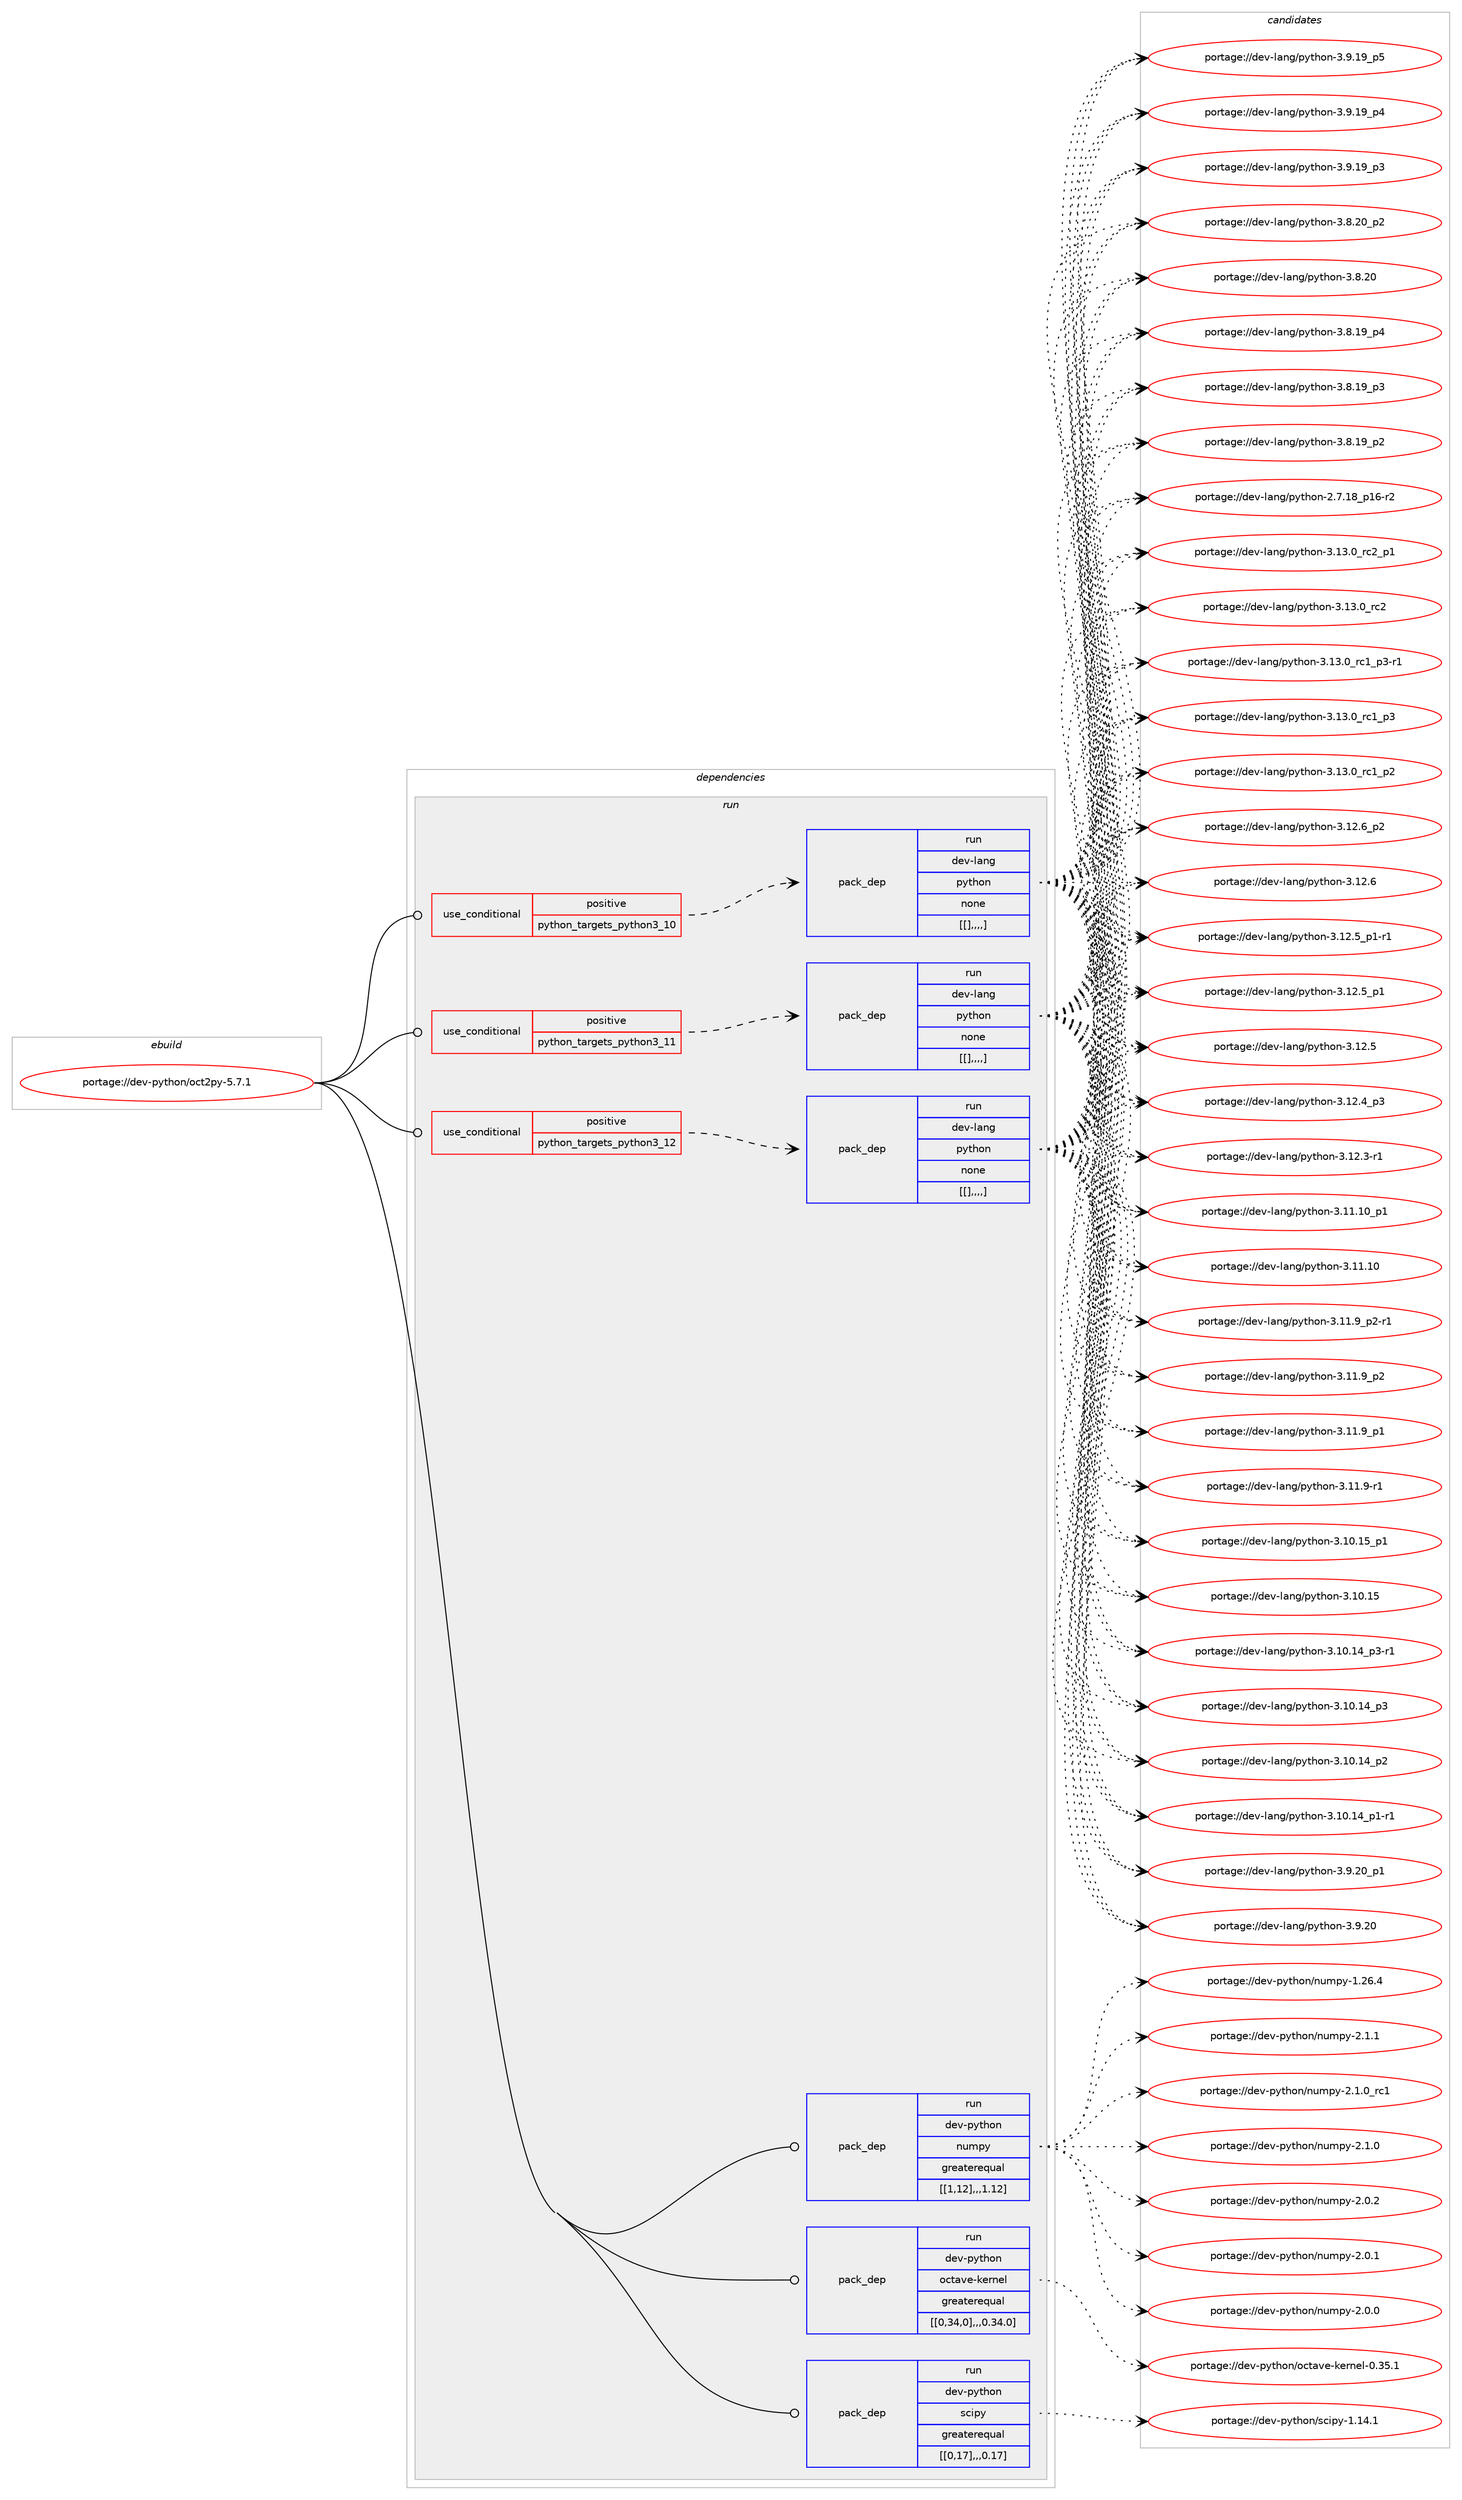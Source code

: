 digraph prolog {

# *************
# Graph options
# *************

newrank=true;
concentrate=true;
compound=true;
graph [rankdir=LR,fontname=Helvetica,fontsize=10,ranksep=1.5];#, ranksep=2.5, nodesep=0.2];
edge  [arrowhead=vee];
node  [fontname=Helvetica,fontsize=10];

# **********
# The ebuild
# **********

subgraph cluster_leftcol {
color=gray;
label=<<i>ebuild</i>>;
id [label="portage://dev-python/oct2py-5.7.1", color=red, width=4, href="../dev-python/oct2py-5.7.1.svg"];
}

# ****************
# The dependencies
# ****************

subgraph cluster_midcol {
color=gray;
label=<<i>dependencies</i>>;
subgraph cluster_compile {
fillcolor="#eeeeee";
style=filled;
label=<<i>compile</i>>;
}
subgraph cluster_compileandrun {
fillcolor="#eeeeee";
style=filled;
label=<<i>compile and run</i>>;
}
subgraph cluster_run {
fillcolor="#eeeeee";
style=filled;
label=<<i>run</i>>;
subgraph cond36713 {
dependency155034 [label=<<TABLE BORDER="0" CELLBORDER="1" CELLSPACING="0" CELLPADDING="4"><TR><TD ROWSPAN="3" CELLPADDING="10">use_conditional</TD></TR><TR><TD>positive</TD></TR><TR><TD>python_targets_python3_10</TD></TR></TABLE>>, shape=none, color=red];
subgraph pack117107 {
dependency155035 [label=<<TABLE BORDER="0" CELLBORDER="1" CELLSPACING="0" CELLPADDING="4" WIDTH="220"><TR><TD ROWSPAN="6" CELLPADDING="30">pack_dep</TD></TR><TR><TD WIDTH="110">run</TD></TR><TR><TD>dev-lang</TD></TR><TR><TD>python</TD></TR><TR><TD>none</TD></TR><TR><TD>[[],,,,]</TD></TR></TABLE>>, shape=none, color=blue];
}
dependency155034:e -> dependency155035:w [weight=20,style="dashed",arrowhead="vee"];
}
id:e -> dependency155034:w [weight=20,style="solid",arrowhead="odot"];
subgraph cond36714 {
dependency155036 [label=<<TABLE BORDER="0" CELLBORDER="1" CELLSPACING="0" CELLPADDING="4"><TR><TD ROWSPAN="3" CELLPADDING="10">use_conditional</TD></TR><TR><TD>positive</TD></TR><TR><TD>python_targets_python3_11</TD></TR></TABLE>>, shape=none, color=red];
subgraph pack117108 {
dependency155037 [label=<<TABLE BORDER="0" CELLBORDER="1" CELLSPACING="0" CELLPADDING="4" WIDTH="220"><TR><TD ROWSPAN="6" CELLPADDING="30">pack_dep</TD></TR><TR><TD WIDTH="110">run</TD></TR><TR><TD>dev-lang</TD></TR><TR><TD>python</TD></TR><TR><TD>none</TD></TR><TR><TD>[[],,,,]</TD></TR></TABLE>>, shape=none, color=blue];
}
dependency155036:e -> dependency155037:w [weight=20,style="dashed",arrowhead="vee"];
}
id:e -> dependency155036:w [weight=20,style="solid",arrowhead="odot"];
subgraph cond36715 {
dependency155038 [label=<<TABLE BORDER="0" CELLBORDER="1" CELLSPACING="0" CELLPADDING="4"><TR><TD ROWSPAN="3" CELLPADDING="10">use_conditional</TD></TR><TR><TD>positive</TD></TR><TR><TD>python_targets_python3_12</TD></TR></TABLE>>, shape=none, color=red];
subgraph pack117109 {
dependency155039 [label=<<TABLE BORDER="0" CELLBORDER="1" CELLSPACING="0" CELLPADDING="4" WIDTH="220"><TR><TD ROWSPAN="6" CELLPADDING="30">pack_dep</TD></TR><TR><TD WIDTH="110">run</TD></TR><TR><TD>dev-lang</TD></TR><TR><TD>python</TD></TR><TR><TD>none</TD></TR><TR><TD>[[],,,,]</TD></TR></TABLE>>, shape=none, color=blue];
}
dependency155038:e -> dependency155039:w [weight=20,style="dashed",arrowhead="vee"];
}
id:e -> dependency155038:w [weight=20,style="solid",arrowhead="odot"];
subgraph pack117110 {
dependency155040 [label=<<TABLE BORDER="0" CELLBORDER="1" CELLSPACING="0" CELLPADDING="4" WIDTH="220"><TR><TD ROWSPAN="6" CELLPADDING="30">pack_dep</TD></TR><TR><TD WIDTH="110">run</TD></TR><TR><TD>dev-python</TD></TR><TR><TD>numpy</TD></TR><TR><TD>greaterequal</TD></TR><TR><TD>[[1,12],,,1.12]</TD></TR></TABLE>>, shape=none, color=blue];
}
id:e -> dependency155040:w [weight=20,style="solid",arrowhead="odot"];
subgraph pack117111 {
dependency155041 [label=<<TABLE BORDER="0" CELLBORDER="1" CELLSPACING="0" CELLPADDING="4" WIDTH="220"><TR><TD ROWSPAN="6" CELLPADDING="30">pack_dep</TD></TR><TR><TD WIDTH="110">run</TD></TR><TR><TD>dev-python</TD></TR><TR><TD>octave-kernel</TD></TR><TR><TD>greaterequal</TD></TR><TR><TD>[[0,34,0],,,0.34.0]</TD></TR></TABLE>>, shape=none, color=blue];
}
id:e -> dependency155041:w [weight=20,style="solid",arrowhead="odot"];
subgraph pack117112 {
dependency155042 [label=<<TABLE BORDER="0" CELLBORDER="1" CELLSPACING="0" CELLPADDING="4" WIDTH="220"><TR><TD ROWSPAN="6" CELLPADDING="30">pack_dep</TD></TR><TR><TD WIDTH="110">run</TD></TR><TR><TD>dev-python</TD></TR><TR><TD>scipy</TD></TR><TR><TD>greaterequal</TD></TR><TR><TD>[[0,17],,,0.17]</TD></TR></TABLE>>, shape=none, color=blue];
}
id:e -> dependency155042:w [weight=20,style="solid",arrowhead="odot"];
}
}

# **************
# The candidates
# **************

subgraph cluster_choices {
rank=same;
color=gray;
label=<<i>candidates</i>>;

subgraph choice117107 {
color=black;
nodesep=1;
choice100101118451089711010347112121116104111110455146495146489511499509511249 [label="portage://dev-lang/python-3.13.0_rc2_p1", color=red, width=4,href="../dev-lang/python-3.13.0_rc2_p1.svg"];
choice10010111845108971101034711212111610411111045514649514648951149950 [label="portage://dev-lang/python-3.13.0_rc2", color=red, width=4,href="../dev-lang/python-3.13.0_rc2.svg"];
choice1001011184510897110103471121211161041111104551464951464895114994995112514511449 [label="portage://dev-lang/python-3.13.0_rc1_p3-r1", color=red, width=4,href="../dev-lang/python-3.13.0_rc1_p3-r1.svg"];
choice100101118451089711010347112121116104111110455146495146489511499499511251 [label="portage://dev-lang/python-3.13.0_rc1_p3", color=red, width=4,href="../dev-lang/python-3.13.0_rc1_p3.svg"];
choice100101118451089711010347112121116104111110455146495146489511499499511250 [label="portage://dev-lang/python-3.13.0_rc1_p2", color=red, width=4,href="../dev-lang/python-3.13.0_rc1_p2.svg"];
choice100101118451089711010347112121116104111110455146495046549511250 [label="portage://dev-lang/python-3.12.6_p2", color=red, width=4,href="../dev-lang/python-3.12.6_p2.svg"];
choice10010111845108971101034711212111610411111045514649504654 [label="portage://dev-lang/python-3.12.6", color=red, width=4,href="../dev-lang/python-3.12.6.svg"];
choice1001011184510897110103471121211161041111104551464950465395112494511449 [label="portage://dev-lang/python-3.12.5_p1-r1", color=red, width=4,href="../dev-lang/python-3.12.5_p1-r1.svg"];
choice100101118451089711010347112121116104111110455146495046539511249 [label="portage://dev-lang/python-3.12.5_p1", color=red, width=4,href="../dev-lang/python-3.12.5_p1.svg"];
choice10010111845108971101034711212111610411111045514649504653 [label="portage://dev-lang/python-3.12.5", color=red, width=4,href="../dev-lang/python-3.12.5.svg"];
choice100101118451089711010347112121116104111110455146495046529511251 [label="portage://dev-lang/python-3.12.4_p3", color=red, width=4,href="../dev-lang/python-3.12.4_p3.svg"];
choice100101118451089711010347112121116104111110455146495046514511449 [label="portage://dev-lang/python-3.12.3-r1", color=red, width=4,href="../dev-lang/python-3.12.3-r1.svg"];
choice10010111845108971101034711212111610411111045514649494649489511249 [label="portage://dev-lang/python-3.11.10_p1", color=red, width=4,href="../dev-lang/python-3.11.10_p1.svg"];
choice1001011184510897110103471121211161041111104551464949464948 [label="portage://dev-lang/python-3.11.10", color=red, width=4,href="../dev-lang/python-3.11.10.svg"];
choice1001011184510897110103471121211161041111104551464949465795112504511449 [label="portage://dev-lang/python-3.11.9_p2-r1", color=red, width=4,href="../dev-lang/python-3.11.9_p2-r1.svg"];
choice100101118451089711010347112121116104111110455146494946579511250 [label="portage://dev-lang/python-3.11.9_p2", color=red, width=4,href="../dev-lang/python-3.11.9_p2.svg"];
choice100101118451089711010347112121116104111110455146494946579511249 [label="portage://dev-lang/python-3.11.9_p1", color=red, width=4,href="../dev-lang/python-3.11.9_p1.svg"];
choice100101118451089711010347112121116104111110455146494946574511449 [label="portage://dev-lang/python-3.11.9-r1", color=red, width=4,href="../dev-lang/python-3.11.9-r1.svg"];
choice10010111845108971101034711212111610411111045514649484649539511249 [label="portage://dev-lang/python-3.10.15_p1", color=red, width=4,href="../dev-lang/python-3.10.15_p1.svg"];
choice1001011184510897110103471121211161041111104551464948464953 [label="portage://dev-lang/python-3.10.15", color=red, width=4,href="../dev-lang/python-3.10.15.svg"];
choice100101118451089711010347112121116104111110455146494846495295112514511449 [label="portage://dev-lang/python-3.10.14_p3-r1", color=red, width=4,href="../dev-lang/python-3.10.14_p3-r1.svg"];
choice10010111845108971101034711212111610411111045514649484649529511251 [label="portage://dev-lang/python-3.10.14_p3", color=red, width=4,href="../dev-lang/python-3.10.14_p3.svg"];
choice10010111845108971101034711212111610411111045514649484649529511250 [label="portage://dev-lang/python-3.10.14_p2", color=red, width=4,href="../dev-lang/python-3.10.14_p2.svg"];
choice100101118451089711010347112121116104111110455146494846495295112494511449 [label="portage://dev-lang/python-3.10.14_p1-r1", color=red, width=4,href="../dev-lang/python-3.10.14_p1-r1.svg"];
choice100101118451089711010347112121116104111110455146574650489511249 [label="portage://dev-lang/python-3.9.20_p1", color=red, width=4,href="../dev-lang/python-3.9.20_p1.svg"];
choice10010111845108971101034711212111610411111045514657465048 [label="portage://dev-lang/python-3.9.20", color=red, width=4,href="../dev-lang/python-3.9.20.svg"];
choice100101118451089711010347112121116104111110455146574649579511253 [label="portage://dev-lang/python-3.9.19_p5", color=red, width=4,href="../dev-lang/python-3.9.19_p5.svg"];
choice100101118451089711010347112121116104111110455146574649579511252 [label="portage://dev-lang/python-3.9.19_p4", color=red, width=4,href="../dev-lang/python-3.9.19_p4.svg"];
choice100101118451089711010347112121116104111110455146574649579511251 [label="portage://dev-lang/python-3.9.19_p3", color=red, width=4,href="../dev-lang/python-3.9.19_p3.svg"];
choice100101118451089711010347112121116104111110455146564650489511250 [label="portage://dev-lang/python-3.8.20_p2", color=red, width=4,href="../dev-lang/python-3.8.20_p2.svg"];
choice10010111845108971101034711212111610411111045514656465048 [label="portage://dev-lang/python-3.8.20", color=red, width=4,href="../dev-lang/python-3.8.20.svg"];
choice100101118451089711010347112121116104111110455146564649579511252 [label="portage://dev-lang/python-3.8.19_p4", color=red, width=4,href="../dev-lang/python-3.8.19_p4.svg"];
choice100101118451089711010347112121116104111110455146564649579511251 [label="portage://dev-lang/python-3.8.19_p3", color=red, width=4,href="../dev-lang/python-3.8.19_p3.svg"];
choice100101118451089711010347112121116104111110455146564649579511250 [label="portage://dev-lang/python-3.8.19_p2", color=red, width=4,href="../dev-lang/python-3.8.19_p2.svg"];
choice100101118451089711010347112121116104111110455046554649569511249544511450 [label="portage://dev-lang/python-2.7.18_p16-r2", color=red, width=4,href="../dev-lang/python-2.7.18_p16-r2.svg"];
dependency155035:e -> choice100101118451089711010347112121116104111110455146495146489511499509511249:w [style=dotted,weight="100"];
dependency155035:e -> choice10010111845108971101034711212111610411111045514649514648951149950:w [style=dotted,weight="100"];
dependency155035:e -> choice1001011184510897110103471121211161041111104551464951464895114994995112514511449:w [style=dotted,weight="100"];
dependency155035:e -> choice100101118451089711010347112121116104111110455146495146489511499499511251:w [style=dotted,weight="100"];
dependency155035:e -> choice100101118451089711010347112121116104111110455146495146489511499499511250:w [style=dotted,weight="100"];
dependency155035:e -> choice100101118451089711010347112121116104111110455146495046549511250:w [style=dotted,weight="100"];
dependency155035:e -> choice10010111845108971101034711212111610411111045514649504654:w [style=dotted,weight="100"];
dependency155035:e -> choice1001011184510897110103471121211161041111104551464950465395112494511449:w [style=dotted,weight="100"];
dependency155035:e -> choice100101118451089711010347112121116104111110455146495046539511249:w [style=dotted,weight="100"];
dependency155035:e -> choice10010111845108971101034711212111610411111045514649504653:w [style=dotted,weight="100"];
dependency155035:e -> choice100101118451089711010347112121116104111110455146495046529511251:w [style=dotted,weight="100"];
dependency155035:e -> choice100101118451089711010347112121116104111110455146495046514511449:w [style=dotted,weight="100"];
dependency155035:e -> choice10010111845108971101034711212111610411111045514649494649489511249:w [style=dotted,weight="100"];
dependency155035:e -> choice1001011184510897110103471121211161041111104551464949464948:w [style=dotted,weight="100"];
dependency155035:e -> choice1001011184510897110103471121211161041111104551464949465795112504511449:w [style=dotted,weight="100"];
dependency155035:e -> choice100101118451089711010347112121116104111110455146494946579511250:w [style=dotted,weight="100"];
dependency155035:e -> choice100101118451089711010347112121116104111110455146494946579511249:w [style=dotted,weight="100"];
dependency155035:e -> choice100101118451089711010347112121116104111110455146494946574511449:w [style=dotted,weight="100"];
dependency155035:e -> choice10010111845108971101034711212111610411111045514649484649539511249:w [style=dotted,weight="100"];
dependency155035:e -> choice1001011184510897110103471121211161041111104551464948464953:w [style=dotted,weight="100"];
dependency155035:e -> choice100101118451089711010347112121116104111110455146494846495295112514511449:w [style=dotted,weight="100"];
dependency155035:e -> choice10010111845108971101034711212111610411111045514649484649529511251:w [style=dotted,weight="100"];
dependency155035:e -> choice10010111845108971101034711212111610411111045514649484649529511250:w [style=dotted,weight="100"];
dependency155035:e -> choice100101118451089711010347112121116104111110455146494846495295112494511449:w [style=dotted,weight="100"];
dependency155035:e -> choice100101118451089711010347112121116104111110455146574650489511249:w [style=dotted,weight="100"];
dependency155035:e -> choice10010111845108971101034711212111610411111045514657465048:w [style=dotted,weight="100"];
dependency155035:e -> choice100101118451089711010347112121116104111110455146574649579511253:w [style=dotted,weight="100"];
dependency155035:e -> choice100101118451089711010347112121116104111110455146574649579511252:w [style=dotted,weight="100"];
dependency155035:e -> choice100101118451089711010347112121116104111110455146574649579511251:w [style=dotted,weight="100"];
dependency155035:e -> choice100101118451089711010347112121116104111110455146564650489511250:w [style=dotted,weight="100"];
dependency155035:e -> choice10010111845108971101034711212111610411111045514656465048:w [style=dotted,weight="100"];
dependency155035:e -> choice100101118451089711010347112121116104111110455146564649579511252:w [style=dotted,weight="100"];
dependency155035:e -> choice100101118451089711010347112121116104111110455146564649579511251:w [style=dotted,weight="100"];
dependency155035:e -> choice100101118451089711010347112121116104111110455146564649579511250:w [style=dotted,weight="100"];
dependency155035:e -> choice100101118451089711010347112121116104111110455046554649569511249544511450:w [style=dotted,weight="100"];
}
subgraph choice117108 {
color=black;
nodesep=1;
choice100101118451089711010347112121116104111110455146495146489511499509511249 [label="portage://dev-lang/python-3.13.0_rc2_p1", color=red, width=4,href="../dev-lang/python-3.13.0_rc2_p1.svg"];
choice10010111845108971101034711212111610411111045514649514648951149950 [label="portage://dev-lang/python-3.13.0_rc2", color=red, width=4,href="../dev-lang/python-3.13.0_rc2.svg"];
choice1001011184510897110103471121211161041111104551464951464895114994995112514511449 [label="portage://dev-lang/python-3.13.0_rc1_p3-r1", color=red, width=4,href="../dev-lang/python-3.13.0_rc1_p3-r1.svg"];
choice100101118451089711010347112121116104111110455146495146489511499499511251 [label="portage://dev-lang/python-3.13.0_rc1_p3", color=red, width=4,href="../dev-lang/python-3.13.0_rc1_p3.svg"];
choice100101118451089711010347112121116104111110455146495146489511499499511250 [label="portage://dev-lang/python-3.13.0_rc1_p2", color=red, width=4,href="../dev-lang/python-3.13.0_rc1_p2.svg"];
choice100101118451089711010347112121116104111110455146495046549511250 [label="portage://dev-lang/python-3.12.6_p2", color=red, width=4,href="../dev-lang/python-3.12.6_p2.svg"];
choice10010111845108971101034711212111610411111045514649504654 [label="portage://dev-lang/python-3.12.6", color=red, width=4,href="../dev-lang/python-3.12.6.svg"];
choice1001011184510897110103471121211161041111104551464950465395112494511449 [label="portage://dev-lang/python-3.12.5_p1-r1", color=red, width=4,href="../dev-lang/python-3.12.5_p1-r1.svg"];
choice100101118451089711010347112121116104111110455146495046539511249 [label="portage://dev-lang/python-3.12.5_p1", color=red, width=4,href="../dev-lang/python-3.12.5_p1.svg"];
choice10010111845108971101034711212111610411111045514649504653 [label="portage://dev-lang/python-3.12.5", color=red, width=4,href="../dev-lang/python-3.12.5.svg"];
choice100101118451089711010347112121116104111110455146495046529511251 [label="portage://dev-lang/python-3.12.4_p3", color=red, width=4,href="../dev-lang/python-3.12.4_p3.svg"];
choice100101118451089711010347112121116104111110455146495046514511449 [label="portage://dev-lang/python-3.12.3-r1", color=red, width=4,href="../dev-lang/python-3.12.3-r1.svg"];
choice10010111845108971101034711212111610411111045514649494649489511249 [label="portage://dev-lang/python-3.11.10_p1", color=red, width=4,href="../dev-lang/python-3.11.10_p1.svg"];
choice1001011184510897110103471121211161041111104551464949464948 [label="portage://dev-lang/python-3.11.10", color=red, width=4,href="../dev-lang/python-3.11.10.svg"];
choice1001011184510897110103471121211161041111104551464949465795112504511449 [label="portage://dev-lang/python-3.11.9_p2-r1", color=red, width=4,href="../dev-lang/python-3.11.9_p2-r1.svg"];
choice100101118451089711010347112121116104111110455146494946579511250 [label="portage://dev-lang/python-3.11.9_p2", color=red, width=4,href="../dev-lang/python-3.11.9_p2.svg"];
choice100101118451089711010347112121116104111110455146494946579511249 [label="portage://dev-lang/python-3.11.9_p1", color=red, width=4,href="../dev-lang/python-3.11.9_p1.svg"];
choice100101118451089711010347112121116104111110455146494946574511449 [label="portage://dev-lang/python-3.11.9-r1", color=red, width=4,href="../dev-lang/python-3.11.9-r1.svg"];
choice10010111845108971101034711212111610411111045514649484649539511249 [label="portage://dev-lang/python-3.10.15_p1", color=red, width=4,href="../dev-lang/python-3.10.15_p1.svg"];
choice1001011184510897110103471121211161041111104551464948464953 [label="portage://dev-lang/python-3.10.15", color=red, width=4,href="../dev-lang/python-3.10.15.svg"];
choice100101118451089711010347112121116104111110455146494846495295112514511449 [label="portage://dev-lang/python-3.10.14_p3-r1", color=red, width=4,href="../dev-lang/python-3.10.14_p3-r1.svg"];
choice10010111845108971101034711212111610411111045514649484649529511251 [label="portage://dev-lang/python-3.10.14_p3", color=red, width=4,href="../dev-lang/python-3.10.14_p3.svg"];
choice10010111845108971101034711212111610411111045514649484649529511250 [label="portage://dev-lang/python-3.10.14_p2", color=red, width=4,href="../dev-lang/python-3.10.14_p2.svg"];
choice100101118451089711010347112121116104111110455146494846495295112494511449 [label="portage://dev-lang/python-3.10.14_p1-r1", color=red, width=4,href="../dev-lang/python-3.10.14_p1-r1.svg"];
choice100101118451089711010347112121116104111110455146574650489511249 [label="portage://dev-lang/python-3.9.20_p1", color=red, width=4,href="../dev-lang/python-3.9.20_p1.svg"];
choice10010111845108971101034711212111610411111045514657465048 [label="portage://dev-lang/python-3.9.20", color=red, width=4,href="../dev-lang/python-3.9.20.svg"];
choice100101118451089711010347112121116104111110455146574649579511253 [label="portage://dev-lang/python-3.9.19_p5", color=red, width=4,href="../dev-lang/python-3.9.19_p5.svg"];
choice100101118451089711010347112121116104111110455146574649579511252 [label="portage://dev-lang/python-3.9.19_p4", color=red, width=4,href="../dev-lang/python-3.9.19_p4.svg"];
choice100101118451089711010347112121116104111110455146574649579511251 [label="portage://dev-lang/python-3.9.19_p3", color=red, width=4,href="../dev-lang/python-3.9.19_p3.svg"];
choice100101118451089711010347112121116104111110455146564650489511250 [label="portage://dev-lang/python-3.8.20_p2", color=red, width=4,href="../dev-lang/python-3.8.20_p2.svg"];
choice10010111845108971101034711212111610411111045514656465048 [label="portage://dev-lang/python-3.8.20", color=red, width=4,href="../dev-lang/python-3.8.20.svg"];
choice100101118451089711010347112121116104111110455146564649579511252 [label="portage://dev-lang/python-3.8.19_p4", color=red, width=4,href="../dev-lang/python-3.8.19_p4.svg"];
choice100101118451089711010347112121116104111110455146564649579511251 [label="portage://dev-lang/python-3.8.19_p3", color=red, width=4,href="../dev-lang/python-3.8.19_p3.svg"];
choice100101118451089711010347112121116104111110455146564649579511250 [label="portage://dev-lang/python-3.8.19_p2", color=red, width=4,href="../dev-lang/python-3.8.19_p2.svg"];
choice100101118451089711010347112121116104111110455046554649569511249544511450 [label="portage://dev-lang/python-2.7.18_p16-r2", color=red, width=4,href="../dev-lang/python-2.7.18_p16-r2.svg"];
dependency155037:e -> choice100101118451089711010347112121116104111110455146495146489511499509511249:w [style=dotted,weight="100"];
dependency155037:e -> choice10010111845108971101034711212111610411111045514649514648951149950:w [style=dotted,weight="100"];
dependency155037:e -> choice1001011184510897110103471121211161041111104551464951464895114994995112514511449:w [style=dotted,weight="100"];
dependency155037:e -> choice100101118451089711010347112121116104111110455146495146489511499499511251:w [style=dotted,weight="100"];
dependency155037:e -> choice100101118451089711010347112121116104111110455146495146489511499499511250:w [style=dotted,weight="100"];
dependency155037:e -> choice100101118451089711010347112121116104111110455146495046549511250:w [style=dotted,weight="100"];
dependency155037:e -> choice10010111845108971101034711212111610411111045514649504654:w [style=dotted,weight="100"];
dependency155037:e -> choice1001011184510897110103471121211161041111104551464950465395112494511449:w [style=dotted,weight="100"];
dependency155037:e -> choice100101118451089711010347112121116104111110455146495046539511249:w [style=dotted,weight="100"];
dependency155037:e -> choice10010111845108971101034711212111610411111045514649504653:w [style=dotted,weight="100"];
dependency155037:e -> choice100101118451089711010347112121116104111110455146495046529511251:w [style=dotted,weight="100"];
dependency155037:e -> choice100101118451089711010347112121116104111110455146495046514511449:w [style=dotted,weight="100"];
dependency155037:e -> choice10010111845108971101034711212111610411111045514649494649489511249:w [style=dotted,weight="100"];
dependency155037:e -> choice1001011184510897110103471121211161041111104551464949464948:w [style=dotted,weight="100"];
dependency155037:e -> choice1001011184510897110103471121211161041111104551464949465795112504511449:w [style=dotted,weight="100"];
dependency155037:e -> choice100101118451089711010347112121116104111110455146494946579511250:w [style=dotted,weight="100"];
dependency155037:e -> choice100101118451089711010347112121116104111110455146494946579511249:w [style=dotted,weight="100"];
dependency155037:e -> choice100101118451089711010347112121116104111110455146494946574511449:w [style=dotted,weight="100"];
dependency155037:e -> choice10010111845108971101034711212111610411111045514649484649539511249:w [style=dotted,weight="100"];
dependency155037:e -> choice1001011184510897110103471121211161041111104551464948464953:w [style=dotted,weight="100"];
dependency155037:e -> choice100101118451089711010347112121116104111110455146494846495295112514511449:w [style=dotted,weight="100"];
dependency155037:e -> choice10010111845108971101034711212111610411111045514649484649529511251:w [style=dotted,weight="100"];
dependency155037:e -> choice10010111845108971101034711212111610411111045514649484649529511250:w [style=dotted,weight="100"];
dependency155037:e -> choice100101118451089711010347112121116104111110455146494846495295112494511449:w [style=dotted,weight="100"];
dependency155037:e -> choice100101118451089711010347112121116104111110455146574650489511249:w [style=dotted,weight="100"];
dependency155037:e -> choice10010111845108971101034711212111610411111045514657465048:w [style=dotted,weight="100"];
dependency155037:e -> choice100101118451089711010347112121116104111110455146574649579511253:w [style=dotted,weight="100"];
dependency155037:e -> choice100101118451089711010347112121116104111110455146574649579511252:w [style=dotted,weight="100"];
dependency155037:e -> choice100101118451089711010347112121116104111110455146574649579511251:w [style=dotted,weight="100"];
dependency155037:e -> choice100101118451089711010347112121116104111110455146564650489511250:w [style=dotted,weight="100"];
dependency155037:e -> choice10010111845108971101034711212111610411111045514656465048:w [style=dotted,weight="100"];
dependency155037:e -> choice100101118451089711010347112121116104111110455146564649579511252:w [style=dotted,weight="100"];
dependency155037:e -> choice100101118451089711010347112121116104111110455146564649579511251:w [style=dotted,weight="100"];
dependency155037:e -> choice100101118451089711010347112121116104111110455146564649579511250:w [style=dotted,weight="100"];
dependency155037:e -> choice100101118451089711010347112121116104111110455046554649569511249544511450:w [style=dotted,weight="100"];
}
subgraph choice117109 {
color=black;
nodesep=1;
choice100101118451089711010347112121116104111110455146495146489511499509511249 [label="portage://dev-lang/python-3.13.0_rc2_p1", color=red, width=4,href="../dev-lang/python-3.13.0_rc2_p1.svg"];
choice10010111845108971101034711212111610411111045514649514648951149950 [label="portage://dev-lang/python-3.13.0_rc2", color=red, width=4,href="../dev-lang/python-3.13.0_rc2.svg"];
choice1001011184510897110103471121211161041111104551464951464895114994995112514511449 [label="portage://dev-lang/python-3.13.0_rc1_p3-r1", color=red, width=4,href="../dev-lang/python-3.13.0_rc1_p3-r1.svg"];
choice100101118451089711010347112121116104111110455146495146489511499499511251 [label="portage://dev-lang/python-3.13.0_rc1_p3", color=red, width=4,href="../dev-lang/python-3.13.0_rc1_p3.svg"];
choice100101118451089711010347112121116104111110455146495146489511499499511250 [label="portage://dev-lang/python-3.13.0_rc1_p2", color=red, width=4,href="../dev-lang/python-3.13.0_rc1_p2.svg"];
choice100101118451089711010347112121116104111110455146495046549511250 [label="portage://dev-lang/python-3.12.6_p2", color=red, width=4,href="../dev-lang/python-3.12.6_p2.svg"];
choice10010111845108971101034711212111610411111045514649504654 [label="portage://dev-lang/python-3.12.6", color=red, width=4,href="../dev-lang/python-3.12.6.svg"];
choice1001011184510897110103471121211161041111104551464950465395112494511449 [label="portage://dev-lang/python-3.12.5_p1-r1", color=red, width=4,href="../dev-lang/python-3.12.5_p1-r1.svg"];
choice100101118451089711010347112121116104111110455146495046539511249 [label="portage://dev-lang/python-3.12.5_p1", color=red, width=4,href="../dev-lang/python-3.12.5_p1.svg"];
choice10010111845108971101034711212111610411111045514649504653 [label="portage://dev-lang/python-3.12.5", color=red, width=4,href="../dev-lang/python-3.12.5.svg"];
choice100101118451089711010347112121116104111110455146495046529511251 [label="portage://dev-lang/python-3.12.4_p3", color=red, width=4,href="../dev-lang/python-3.12.4_p3.svg"];
choice100101118451089711010347112121116104111110455146495046514511449 [label="portage://dev-lang/python-3.12.3-r1", color=red, width=4,href="../dev-lang/python-3.12.3-r1.svg"];
choice10010111845108971101034711212111610411111045514649494649489511249 [label="portage://dev-lang/python-3.11.10_p1", color=red, width=4,href="../dev-lang/python-3.11.10_p1.svg"];
choice1001011184510897110103471121211161041111104551464949464948 [label="portage://dev-lang/python-3.11.10", color=red, width=4,href="../dev-lang/python-3.11.10.svg"];
choice1001011184510897110103471121211161041111104551464949465795112504511449 [label="portage://dev-lang/python-3.11.9_p2-r1", color=red, width=4,href="../dev-lang/python-3.11.9_p2-r1.svg"];
choice100101118451089711010347112121116104111110455146494946579511250 [label="portage://dev-lang/python-3.11.9_p2", color=red, width=4,href="../dev-lang/python-3.11.9_p2.svg"];
choice100101118451089711010347112121116104111110455146494946579511249 [label="portage://dev-lang/python-3.11.9_p1", color=red, width=4,href="../dev-lang/python-3.11.9_p1.svg"];
choice100101118451089711010347112121116104111110455146494946574511449 [label="portage://dev-lang/python-3.11.9-r1", color=red, width=4,href="../dev-lang/python-3.11.9-r1.svg"];
choice10010111845108971101034711212111610411111045514649484649539511249 [label="portage://dev-lang/python-3.10.15_p1", color=red, width=4,href="../dev-lang/python-3.10.15_p1.svg"];
choice1001011184510897110103471121211161041111104551464948464953 [label="portage://dev-lang/python-3.10.15", color=red, width=4,href="../dev-lang/python-3.10.15.svg"];
choice100101118451089711010347112121116104111110455146494846495295112514511449 [label="portage://dev-lang/python-3.10.14_p3-r1", color=red, width=4,href="../dev-lang/python-3.10.14_p3-r1.svg"];
choice10010111845108971101034711212111610411111045514649484649529511251 [label="portage://dev-lang/python-3.10.14_p3", color=red, width=4,href="../dev-lang/python-3.10.14_p3.svg"];
choice10010111845108971101034711212111610411111045514649484649529511250 [label="portage://dev-lang/python-3.10.14_p2", color=red, width=4,href="../dev-lang/python-3.10.14_p2.svg"];
choice100101118451089711010347112121116104111110455146494846495295112494511449 [label="portage://dev-lang/python-3.10.14_p1-r1", color=red, width=4,href="../dev-lang/python-3.10.14_p1-r1.svg"];
choice100101118451089711010347112121116104111110455146574650489511249 [label="portage://dev-lang/python-3.9.20_p1", color=red, width=4,href="../dev-lang/python-3.9.20_p1.svg"];
choice10010111845108971101034711212111610411111045514657465048 [label="portage://dev-lang/python-3.9.20", color=red, width=4,href="../dev-lang/python-3.9.20.svg"];
choice100101118451089711010347112121116104111110455146574649579511253 [label="portage://dev-lang/python-3.9.19_p5", color=red, width=4,href="../dev-lang/python-3.9.19_p5.svg"];
choice100101118451089711010347112121116104111110455146574649579511252 [label="portage://dev-lang/python-3.9.19_p4", color=red, width=4,href="../dev-lang/python-3.9.19_p4.svg"];
choice100101118451089711010347112121116104111110455146574649579511251 [label="portage://dev-lang/python-3.9.19_p3", color=red, width=4,href="../dev-lang/python-3.9.19_p3.svg"];
choice100101118451089711010347112121116104111110455146564650489511250 [label="portage://dev-lang/python-3.8.20_p2", color=red, width=4,href="../dev-lang/python-3.8.20_p2.svg"];
choice10010111845108971101034711212111610411111045514656465048 [label="portage://dev-lang/python-3.8.20", color=red, width=4,href="../dev-lang/python-3.8.20.svg"];
choice100101118451089711010347112121116104111110455146564649579511252 [label="portage://dev-lang/python-3.8.19_p4", color=red, width=4,href="../dev-lang/python-3.8.19_p4.svg"];
choice100101118451089711010347112121116104111110455146564649579511251 [label="portage://dev-lang/python-3.8.19_p3", color=red, width=4,href="../dev-lang/python-3.8.19_p3.svg"];
choice100101118451089711010347112121116104111110455146564649579511250 [label="portage://dev-lang/python-3.8.19_p2", color=red, width=4,href="../dev-lang/python-3.8.19_p2.svg"];
choice100101118451089711010347112121116104111110455046554649569511249544511450 [label="portage://dev-lang/python-2.7.18_p16-r2", color=red, width=4,href="../dev-lang/python-2.7.18_p16-r2.svg"];
dependency155039:e -> choice100101118451089711010347112121116104111110455146495146489511499509511249:w [style=dotted,weight="100"];
dependency155039:e -> choice10010111845108971101034711212111610411111045514649514648951149950:w [style=dotted,weight="100"];
dependency155039:e -> choice1001011184510897110103471121211161041111104551464951464895114994995112514511449:w [style=dotted,weight="100"];
dependency155039:e -> choice100101118451089711010347112121116104111110455146495146489511499499511251:w [style=dotted,weight="100"];
dependency155039:e -> choice100101118451089711010347112121116104111110455146495146489511499499511250:w [style=dotted,weight="100"];
dependency155039:e -> choice100101118451089711010347112121116104111110455146495046549511250:w [style=dotted,weight="100"];
dependency155039:e -> choice10010111845108971101034711212111610411111045514649504654:w [style=dotted,weight="100"];
dependency155039:e -> choice1001011184510897110103471121211161041111104551464950465395112494511449:w [style=dotted,weight="100"];
dependency155039:e -> choice100101118451089711010347112121116104111110455146495046539511249:w [style=dotted,weight="100"];
dependency155039:e -> choice10010111845108971101034711212111610411111045514649504653:w [style=dotted,weight="100"];
dependency155039:e -> choice100101118451089711010347112121116104111110455146495046529511251:w [style=dotted,weight="100"];
dependency155039:e -> choice100101118451089711010347112121116104111110455146495046514511449:w [style=dotted,weight="100"];
dependency155039:e -> choice10010111845108971101034711212111610411111045514649494649489511249:w [style=dotted,weight="100"];
dependency155039:e -> choice1001011184510897110103471121211161041111104551464949464948:w [style=dotted,weight="100"];
dependency155039:e -> choice1001011184510897110103471121211161041111104551464949465795112504511449:w [style=dotted,weight="100"];
dependency155039:e -> choice100101118451089711010347112121116104111110455146494946579511250:w [style=dotted,weight="100"];
dependency155039:e -> choice100101118451089711010347112121116104111110455146494946579511249:w [style=dotted,weight="100"];
dependency155039:e -> choice100101118451089711010347112121116104111110455146494946574511449:w [style=dotted,weight="100"];
dependency155039:e -> choice10010111845108971101034711212111610411111045514649484649539511249:w [style=dotted,weight="100"];
dependency155039:e -> choice1001011184510897110103471121211161041111104551464948464953:w [style=dotted,weight="100"];
dependency155039:e -> choice100101118451089711010347112121116104111110455146494846495295112514511449:w [style=dotted,weight="100"];
dependency155039:e -> choice10010111845108971101034711212111610411111045514649484649529511251:w [style=dotted,weight="100"];
dependency155039:e -> choice10010111845108971101034711212111610411111045514649484649529511250:w [style=dotted,weight="100"];
dependency155039:e -> choice100101118451089711010347112121116104111110455146494846495295112494511449:w [style=dotted,weight="100"];
dependency155039:e -> choice100101118451089711010347112121116104111110455146574650489511249:w [style=dotted,weight="100"];
dependency155039:e -> choice10010111845108971101034711212111610411111045514657465048:w [style=dotted,weight="100"];
dependency155039:e -> choice100101118451089711010347112121116104111110455146574649579511253:w [style=dotted,weight="100"];
dependency155039:e -> choice100101118451089711010347112121116104111110455146574649579511252:w [style=dotted,weight="100"];
dependency155039:e -> choice100101118451089711010347112121116104111110455146574649579511251:w [style=dotted,weight="100"];
dependency155039:e -> choice100101118451089711010347112121116104111110455146564650489511250:w [style=dotted,weight="100"];
dependency155039:e -> choice10010111845108971101034711212111610411111045514656465048:w [style=dotted,weight="100"];
dependency155039:e -> choice100101118451089711010347112121116104111110455146564649579511252:w [style=dotted,weight="100"];
dependency155039:e -> choice100101118451089711010347112121116104111110455146564649579511251:w [style=dotted,weight="100"];
dependency155039:e -> choice100101118451089711010347112121116104111110455146564649579511250:w [style=dotted,weight="100"];
dependency155039:e -> choice100101118451089711010347112121116104111110455046554649569511249544511450:w [style=dotted,weight="100"];
}
subgraph choice117110 {
color=black;
nodesep=1;
choice1001011184511212111610411111047110117109112121455046494649 [label="portage://dev-python/numpy-2.1.1", color=red, width=4,href="../dev-python/numpy-2.1.1.svg"];
choice1001011184511212111610411111047110117109112121455046494648951149949 [label="portage://dev-python/numpy-2.1.0_rc1", color=red, width=4,href="../dev-python/numpy-2.1.0_rc1.svg"];
choice1001011184511212111610411111047110117109112121455046494648 [label="portage://dev-python/numpy-2.1.0", color=red, width=4,href="../dev-python/numpy-2.1.0.svg"];
choice1001011184511212111610411111047110117109112121455046484650 [label="portage://dev-python/numpy-2.0.2", color=red, width=4,href="../dev-python/numpy-2.0.2.svg"];
choice1001011184511212111610411111047110117109112121455046484649 [label="portage://dev-python/numpy-2.0.1", color=red, width=4,href="../dev-python/numpy-2.0.1.svg"];
choice1001011184511212111610411111047110117109112121455046484648 [label="portage://dev-python/numpy-2.0.0", color=red, width=4,href="../dev-python/numpy-2.0.0.svg"];
choice100101118451121211161041111104711011710911212145494650544652 [label="portage://dev-python/numpy-1.26.4", color=red, width=4,href="../dev-python/numpy-1.26.4.svg"];
dependency155040:e -> choice1001011184511212111610411111047110117109112121455046494649:w [style=dotted,weight="100"];
dependency155040:e -> choice1001011184511212111610411111047110117109112121455046494648951149949:w [style=dotted,weight="100"];
dependency155040:e -> choice1001011184511212111610411111047110117109112121455046494648:w [style=dotted,weight="100"];
dependency155040:e -> choice1001011184511212111610411111047110117109112121455046484650:w [style=dotted,weight="100"];
dependency155040:e -> choice1001011184511212111610411111047110117109112121455046484649:w [style=dotted,weight="100"];
dependency155040:e -> choice1001011184511212111610411111047110117109112121455046484648:w [style=dotted,weight="100"];
dependency155040:e -> choice100101118451121211161041111104711011710911212145494650544652:w [style=dotted,weight="100"];
}
subgraph choice117111 {
color=black;
nodesep=1;
choice100101118451121211161041111104711199116971181014510710111411010110845484651534649 [label="portage://dev-python/octave-kernel-0.35.1", color=red, width=4,href="../dev-python/octave-kernel-0.35.1.svg"];
dependency155041:e -> choice100101118451121211161041111104711199116971181014510710111411010110845484651534649:w [style=dotted,weight="100"];
}
subgraph choice117112 {
color=black;
nodesep=1;
choice10010111845112121116104111110471159910511212145494649524649 [label="portage://dev-python/scipy-1.14.1", color=red, width=4,href="../dev-python/scipy-1.14.1.svg"];
dependency155042:e -> choice10010111845112121116104111110471159910511212145494649524649:w [style=dotted,weight="100"];
}
}

}
